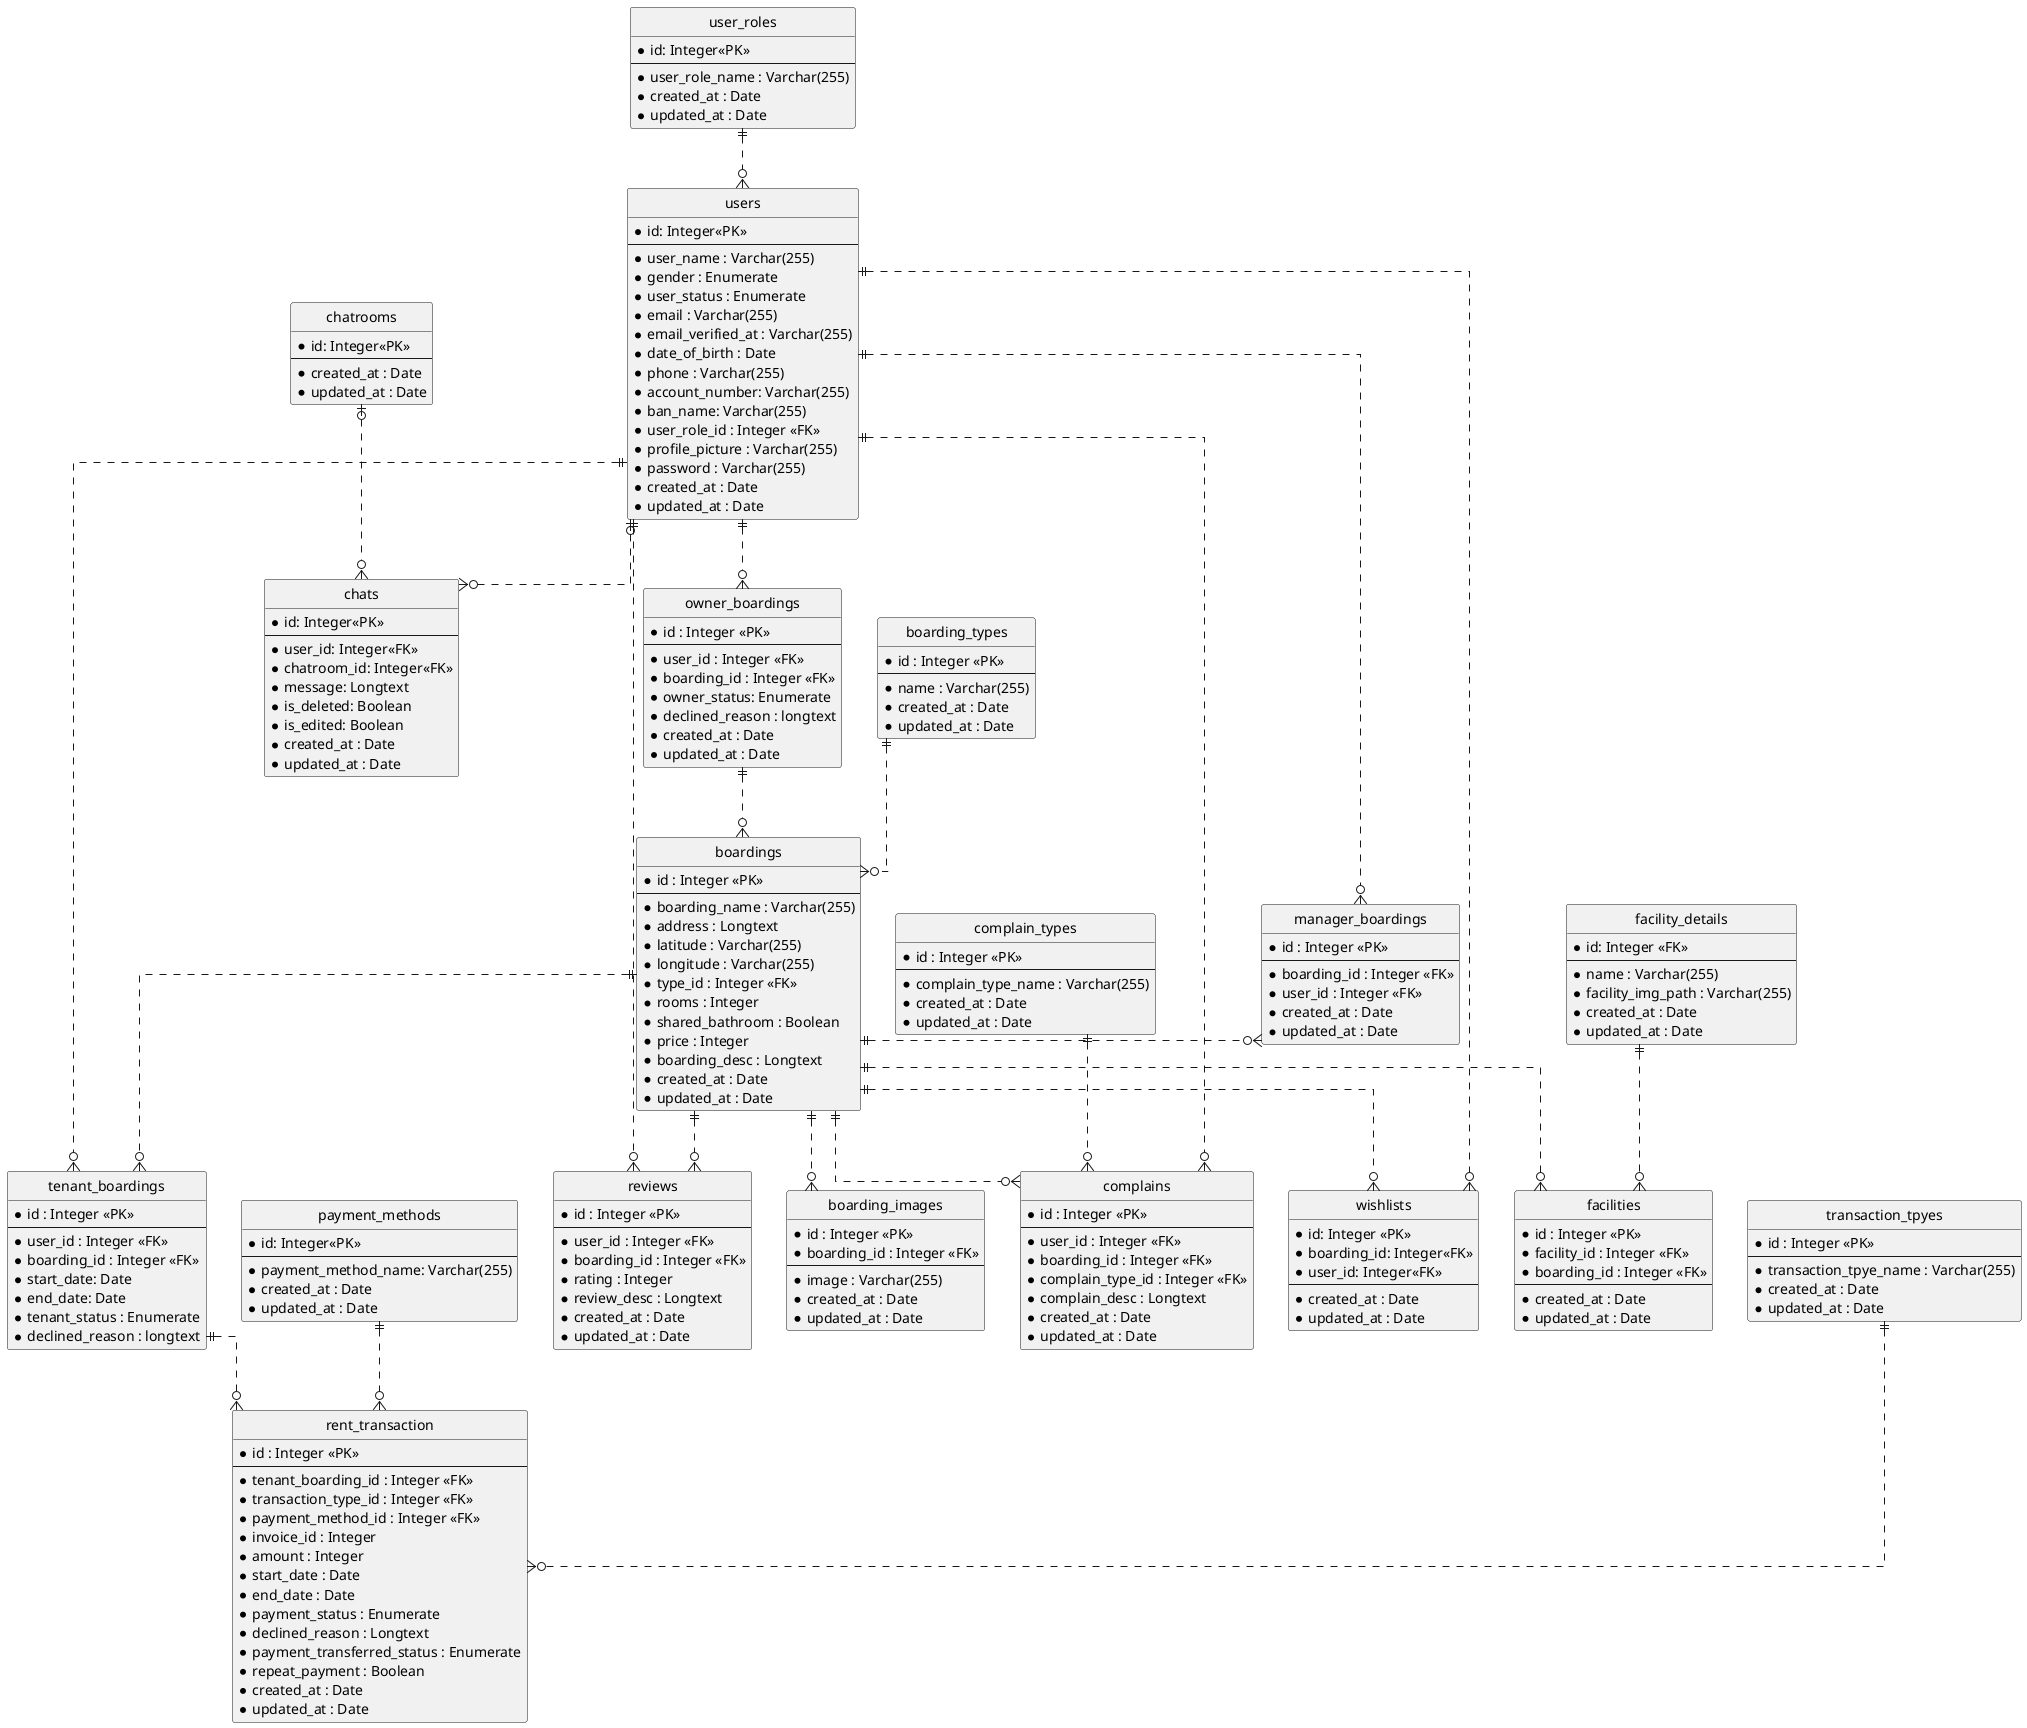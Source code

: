 @startuml
' hide the spot
hide circle

' avoid problems with angled crows feet
skinparam linetype ortho

entity "users" as usr {
  *id: Integer<<PK>>
  --
  *user_name : Varchar(255)
  *gender : Enumerate
  *user_status : Enumerate
  *email : Varchar(255)
  *email_verified_at : Varchar(255)
  *date_of_birth : Date
  *phone : Varchar(255)
  *account_number: Varchar(255)
  *ban_name: Varchar(255)
  *user_role_id : Integer <<FK>>
  *profile_picture : Varchar(255)
  *password : Varchar(255)
  *created_at : Date
  *updated_at : Date
}

entity "user_roles" as usrl {
  *id: Integer<<PK>>
  --
  *user_role_name : Varchar(255)
  *created_at : Date
  *updated_at : Date
}

entity "boarding_types" as bht {
  *id : Integer <<PK>>
  --
  *name : Varchar(255)
  *created_at : Date
  *updated_at : Date
}

entity "boardings" as bh {
  *id : Integer <<PK>>
  --
  *boarding_name : Varchar(255)
  *address : Longtext
  *latitude : Varchar(255)
  *longitude : Varchar(255)
  *type_id : Integer <<FK>>
  *rooms : Integer
  *shared_bathroom : Boolean
  *price : Integer
  *boarding_desc : Longtext
  *created_at : Date
  *updated_at : Date
}

entity "tenant_boardings" as tb {
  *id : Integer <<PK>>
  --
  *user_id : Integer <<FK>>
  *boarding_id : Integer <<FK>>
  *start_date: Date
  *end_date: Date
  *tenant_status : Enumerate
  *declined_reason : longtext
}

entity "facility_details" as fd {
  *id: Integer <<FK>>
  --
  *name : Varchar(255)
  *facility_img_path : Varchar(255)
  *created_at : Date
  *updated_at : Date
}


entity "facilities" as f {
  *id : Integer <<PK>>
  *facility_id : Integer <<FK>>
  *boarding_id : Integer <<FK>>
  --
  *created_at : Date
  *updated_at : Date
}

entity "boarding_images" as bhi {
  *id : Integer <<PK>>
  *boarding_id : Integer <<FK>>
  --
  *image : Varchar(255)
  *created_at : Date
  *updated_at : Date
}

entity "rent_transaction" as rt {
  *id : Integer <<PK>>
  --
  *tenant_boarding_id : Integer <<FK>>
  *transaction_type_id : Integer <<FK>> 
  *payment_method_id : Integer <<FK>>
  *invoice_id : Integer
  *amount : Integer
  *start_date : Date
  *end_date : Date
  *payment_status : Enumerate
  *declined_reason : Longtext
  *payment_transferred_status : Enumerate
  *repeat_payment : Boolean
  *created_at : Date
  *updated_at : Date
}


entity "owner_boardings" as lobh {
  *id : Integer <<PK>>
  --
  *user_id : Integer <<FK>>
  *boarding_id : Integer <<FK>>
  *owner_status: Enumerate
  *declined_reason : longtext
  *created_at : Date
  *updated_at : Date
}

entity "manager_boardings" as mabh {
  *id : Integer <<PK>>
  --
  *boarding_id : Integer <<FK>>
  *user_id : Integer <<FK>>
  *created_at : Date
  *updated_at : Date
}

entity "complain_types" as cmplnt {
  *id : Integer <<PK>>
  --
  *complain_type_name : Varchar(255)
  *created_at : Date
  *updated_at : Date
}

entity "reviews" as rvw {
  *id : Integer <<PK>>
  --
  *user_id : Integer <<FK>>
  *boarding_id : Integer <<FK>>
  *rating : Integer
  *review_desc : Longtext
  *created_at : Date
  *updated_at : Date
}

entity "complains" as cmpln {
  *id : Integer <<PK>>
  --
  *user_id : Integer <<FK>>
  *boarding_id : Integer <<FK>>
  *complain_type_id : Integer <<FK>>
  *complain_desc : Longtext
  *created_at : Date
  *updated_at : Date
}

' Composite key
entity "wishlists" as fr {
  *id: Integer <<PK>>
  *boarding_id: Integer<<FK>>
  *user_id: Integer<<FK>>
  --
  *created_at : Date
  *updated_at : Date
}

entity "payment_methods" as pymnt {
  *id: Integer<<PK>>
  --
  *payment_method_name: Varchar(255)
  *created_at : Date
  *updated_at : Date
}

entity "chats" as cht {
  *id: Integer<<PK>>
  --
  *user_id: Integer<<FK>>
  *chatroom_id: Integer<<FK>>
  *message: Longtext
  *is_deleted: Boolean
  *is_edited: Boolean
  *created_at : Date
  *updated_at : Date
}

entity "chatrooms" as chtrm {
  *id: Integer<<PK>>
  --
  *created_at : Date
  *updated_at : Date
}

entity "transaction_tpyes" as tt {
  *id : Integer <<PK>>
  --
  *transaction_tpye_name : Varchar(255)
  *created_at : Date
  *updated_at : Date
}

usrl ||..o{usr
bh ||..o{ bhi
bh ||..o{ f
fd ||..o{ f

usr ||..o{ tb
bh ||..o{ tb

tb ||..o{ rt
pymnt ||..o{ rt
tt ||..o{rt

usr ||..o{ lobh
lobh ||..o{ bh

usr ||..o{ mabh
bh ||.o{ mabh
' lobh ||..|| mabh

usr ||..o{ rvw
bh ||..o{ rvw

usr ||..o{ cmpln
bh ||..o{ cmpln
cmplnt ||..o{ cmpln

bht ||..o{ bh


usr ||..o{ fr
bh ||..o{ fr

usr |o..o{ cht
chtrm |o..o{ cht

@enduml


' https://plantuml.com/ie-diagram
' * Meaning
' optional attribute
'   **optional bold attribute
'   * mandatory bold attribute